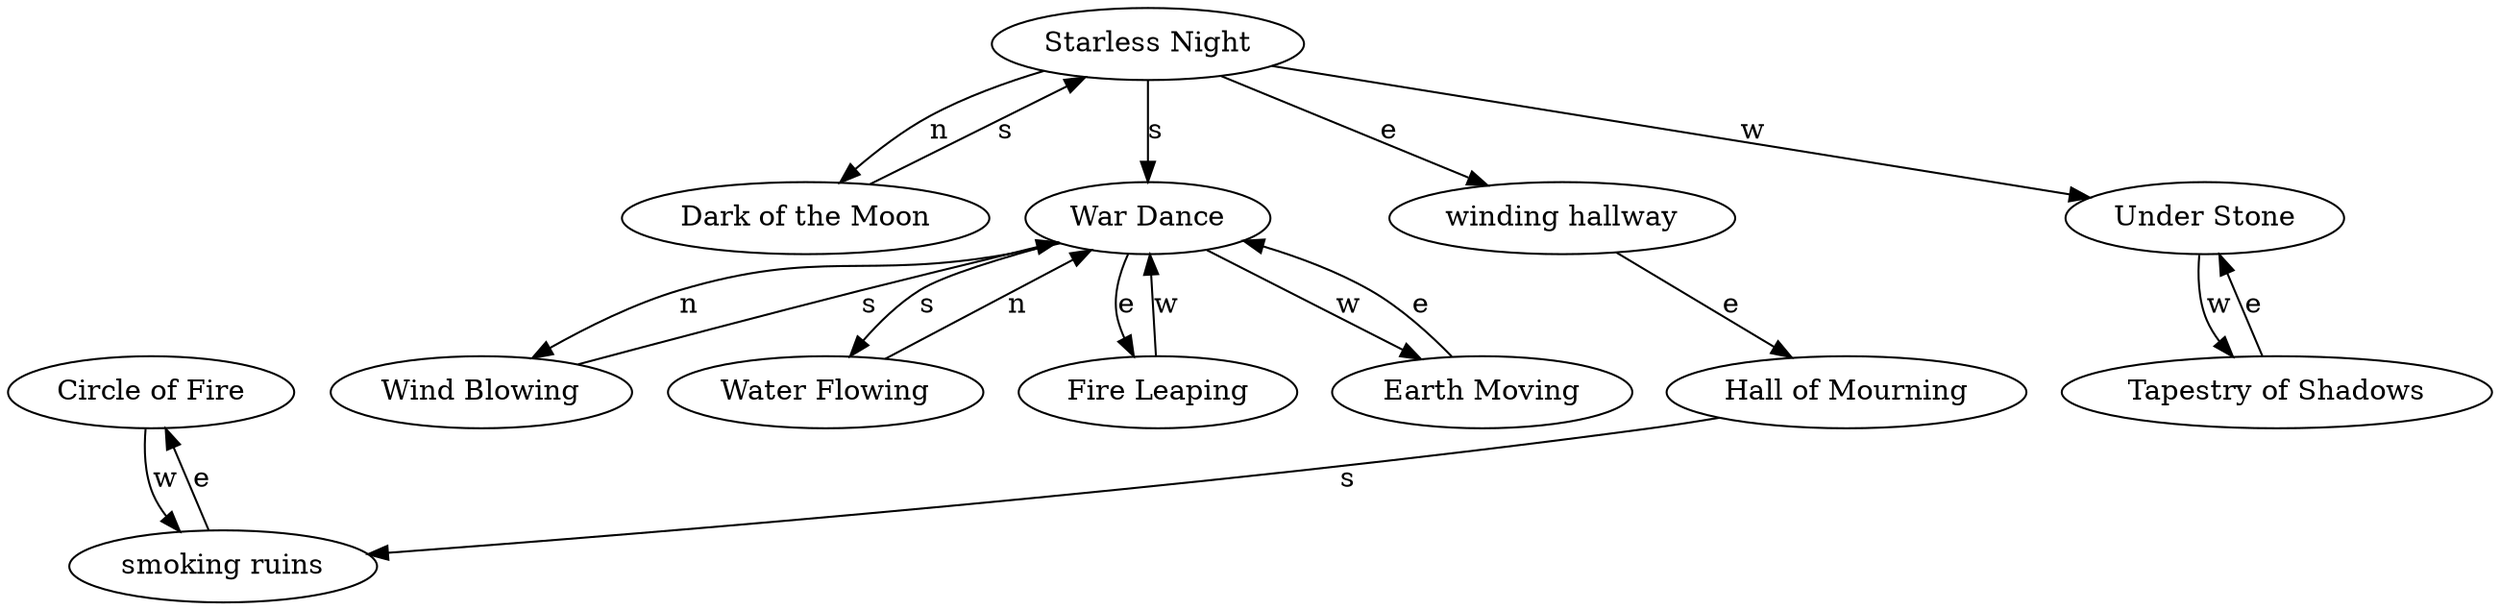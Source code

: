digraph monster {
room_10 [label="Circle of Fire"];
room_10 -> room_28 [label="w"];
room_28 [label="smoking ruins"];
room_28 -> room_10 [label="e"];
room_35 [label="Dark of the Moon"];
room_35 -> room_36 [label="s"];
room_36 [label="Starless Night"];
room_36 -> room_35 [label="n"];
room_36 -> room_40 [label="s"];
room_36 -> room_90 [label="e"];
room_36 -> room_269 [label="w"];
room_40 [label="War Dance"];
room_40 -> room_63 [label="n"];
room_40 -> room_71 [label="s"];
room_40 -> room_46 [label="e"];
room_40 -> room_65 [label="w"];
room_46 [label="Fire Leaping"];
room_46 -> room_40 [label="w"];
room_63 [label="Wind Blowing"];
room_63 -> room_40 [label="s"];
room_65 [label="Earth Moving"];
room_65 -> room_40 [label="e"];
room_71 [label="Water Flowing"];
room_71 -> room_40 [label="n"];
room_90 [label="winding hallway"];
room_90 -> room_91 [label="e"];
room_91 [label="Hall of Mourning"];
room_91 -> room_28 [label="s"];
room_269 [label="Under Stone"];
room_269 -> room_270 [label="w"];
room_270 [label="Tapestry of Shadows"];
room_270 -> room_269 [label="e"];
}
